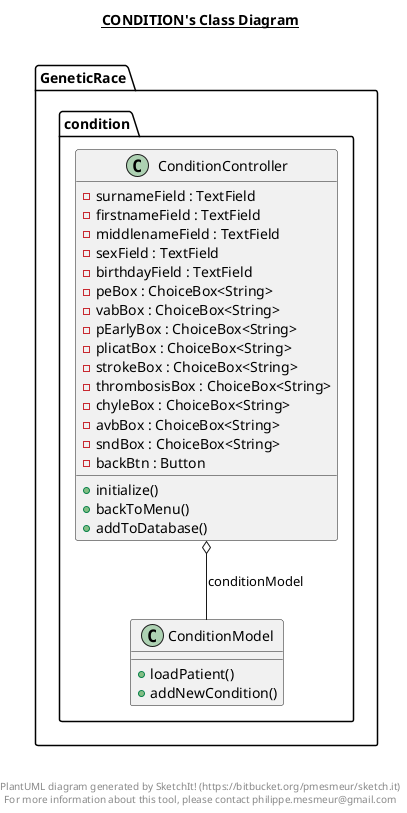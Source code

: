 @startuml

title __CONDITION's Class Diagram__\n

  package GeneticRace.condition {
    class ConditionController {
        - surnameField : TextField
        - firstnameField : TextField
        - middlenameField : TextField
        - sexField : TextField
        - birthdayField : TextField
        - peBox : ChoiceBox<String>
        - vabBox : ChoiceBox<String>
        - pEarlyBox : ChoiceBox<String>
        - plicatBox : ChoiceBox<String>
        - strokeBox : ChoiceBox<String>
        - thrombosisBox : ChoiceBox<String>
        - chyleBox : ChoiceBox<String>
        - avbBox : ChoiceBox<String>
        - sndBox : ChoiceBox<String>
        - backBtn : Button
        + initialize()
        + backToMenu()
        + addToDatabase()
    }
  }
  

  package GeneticRace.condition {
    class ConditionModel {
        + loadPatient()
        + addNewCondition()
    }
  }
  

  ConditionController o-- ConditionModel : conditionModel


right footer


PlantUML diagram generated by SketchIt! (https://bitbucket.org/pmesmeur/sketch.it)
For more information about this tool, please contact philippe.mesmeur@gmail.com
endfooter

@enduml
